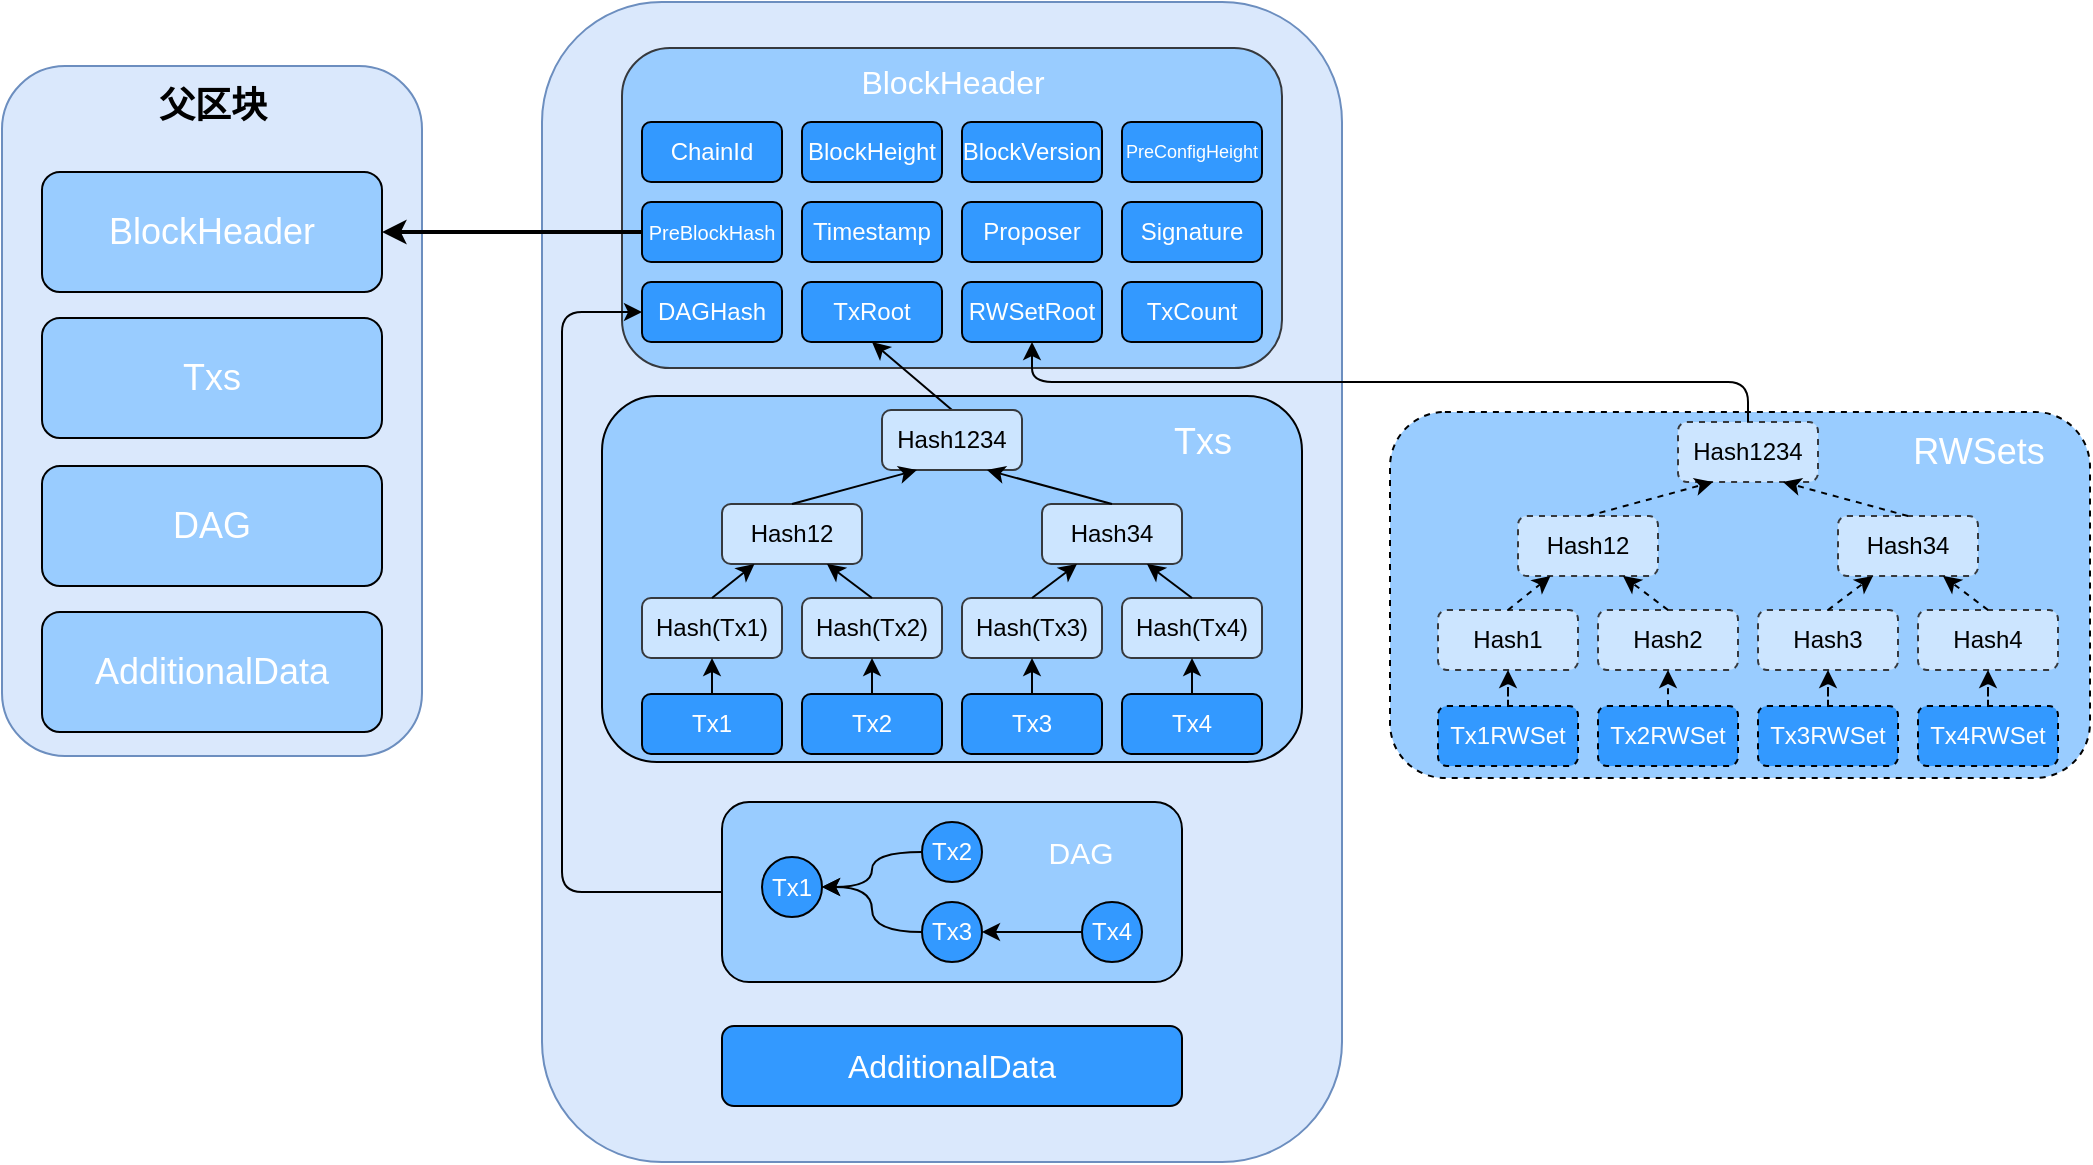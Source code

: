 <mxfile version="14.5.1" type="device" pages="2"><diagram id="TFOFahppT2U9z4d-NkBx" name="BlockHeader"><mxGraphModel dx="1773" dy="606" grid="1" gridSize="10" guides="1" tooltips="1" connect="1" arrows="1" fold="1" page="1" pageScale="1" pageWidth="827" pageHeight="1169" math="0" shadow="0"><root><mxCell id="0"/><mxCell id="1" parent="0"/><mxCell id="3caBClSAfF-h6D9d455W-99" value="" style="group" parent="1" vertex="1" connectable="0"><mxGeometry x="-50" y="292" width="210" height="345" as="geometry"/></mxCell><mxCell id="3caBClSAfF-h6D9d455W-58" value="" style="rounded=1;whiteSpace=wrap;html=1;fillColor=#dae8fc;strokeColor=#6c8ebf;" parent="3caBClSAfF-h6D9d455W-99" vertex="1"><mxGeometry width="210" height="345" as="geometry"/></mxCell><mxCell id="3caBClSAfF-h6D9d455W-59" value="BlockHeader" style="rounded=1;whiteSpace=wrap;html=1;fillColor=#99CCFF;fontSize=18;fontColor=#FFFFFF;" parent="3caBClSAfF-h6D9d455W-99" vertex="1"><mxGeometry x="20" y="53" width="170" height="60" as="geometry"/></mxCell><mxCell id="3caBClSAfF-h6D9d455W-60" value="Txs" style="rounded=1;whiteSpace=wrap;html=1;fillColor=#99CCFF;fontSize=18;fontColor=#FFFFFF;" parent="3caBClSAfF-h6D9d455W-99" vertex="1"><mxGeometry x="20" y="126" width="170" height="60" as="geometry"/></mxCell><mxCell id="3caBClSAfF-h6D9d455W-61" value="DAG" style="rounded=1;whiteSpace=wrap;html=1;fillColor=#99CCFF;fontSize=18;fontColor=#FFFFFF;" parent="3caBClSAfF-h6D9d455W-99" vertex="1"><mxGeometry x="20" y="200" width="170" height="60" as="geometry"/></mxCell><mxCell id="3caBClSAfF-h6D9d455W-62" value="AdditionalData" style="rounded=1;whiteSpace=wrap;html=1;fillColor=#99CCFF;fontSize=18;fontColor=#FFFFFF;" parent="3caBClSAfF-h6D9d455W-99" vertex="1"><mxGeometry x="20" y="273" width="170" height="60" as="geometry"/></mxCell><mxCell id="3caBClSAfF-h6D9d455W-98" value="父区块" style="text;html=1;resizable=0;autosize=1;align=center;verticalAlign=middle;points=[];fillColor=none;strokeColor=none;rounded=0;dashed=1;fontSize=18;fontStyle=1" parent="3caBClSAfF-h6D9d455W-99" vertex="1"><mxGeometry x="70" y="5" width="70" height="30" as="geometry"/></mxCell><mxCell id="3caBClSAfF-h6D9d455W-96" value="" style="group" parent="1" vertex="1" connectable="0"><mxGeometry x="644" y="465" width="350" height="183" as="geometry"/></mxCell><mxCell id="3caBClSAfF-h6D9d455W-72" value="" style="rounded=1;whiteSpace=wrap;html=1;fontSize=16;fontColor=#FFFFFF;fillColor=#99CCFF;dashed=1;" parent="3caBClSAfF-h6D9d455W-96" vertex="1"><mxGeometry width="350" height="183" as="geometry"/></mxCell><mxCell id="3caBClSAfF-h6D9d455W-74" value="Hash1" style="rounded=1;whiteSpace=wrap;html=1;fillColor=#cce5ff;strokeColor=#36393d;dashed=1;" parent="3caBClSAfF-h6D9d455W-96" vertex="1"><mxGeometry x="24" y="99" width="70" height="30" as="geometry"/></mxCell><mxCell id="3caBClSAfF-h6D9d455W-75" value="Hash2" style="rounded=1;whiteSpace=wrap;html=1;fillColor=#cce5ff;strokeColor=#36393d;dashed=1;" parent="3caBClSAfF-h6D9d455W-96" vertex="1"><mxGeometry x="104" y="99" width="70" height="30" as="geometry"/></mxCell><mxCell id="3caBClSAfF-h6D9d455W-76" value="Hash3" style="rounded=1;whiteSpace=wrap;html=1;fillColor=#cce5ff;strokeColor=#36393d;dashed=1;" parent="3caBClSAfF-h6D9d455W-96" vertex="1"><mxGeometry x="184" y="99" width="70" height="30" as="geometry"/></mxCell><mxCell id="3caBClSAfF-h6D9d455W-77" value="Hash4" style="rounded=1;whiteSpace=wrap;html=1;fillColor=#cce5ff;strokeColor=#36393d;dashed=1;" parent="3caBClSAfF-h6D9d455W-96" vertex="1"><mxGeometry x="264" y="99" width="70" height="30" as="geometry"/></mxCell><mxCell id="3caBClSAfF-h6D9d455W-78" value="Hash12" style="rounded=1;whiteSpace=wrap;html=1;fillColor=#cce5ff;strokeColor=#36393d;dashed=1;" parent="3caBClSAfF-h6D9d455W-96" vertex="1"><mxGeometry x="64" y="52" width="70" height="30" as="geometry"/></mxCell><mxCell id="3caBClSAfF-h6D9d455W-79" style="orthogonalLoop=1;jettySize=auto;html=1;exitX=0.5;exitY=0;exitDx=0;exitDy=0;fontSize=15;fontColor=#FFFFFF;rounded=1;dashed=1;" parent="3caBClSAfF-h6D9d455W-96" source="3caBClSAfF-h6D9d455W-74" target="3caBClSAfF-h6D9d455W-78" edge="1"><mxGeometry x="24" y="5" as="geometry"/></mxCell><mxCell id="3caBClSAfF-h6D9d455W-80" style="edgeStyle=none;rounded=1;orthogonalLoop=1;jettySize=auto;html=1;exitX=0.5;exitY=0;exitDx=0;exitDy=0;entryX=0.75;entryY=1;entryDx=0;entryDy=0;fontSize=15;fontColor=#FFFFFF;dashed=1;" parent="3caBClSAfF-h6D9d455W-96" source="3caBClSAfF-h6D9d455W-75" target="3caBClSAfF-h6D9d455W-78" edge="1"><mxGeometry x="24" y="5" as="geometry"/></mxCell><mxCell id="3caBClSAfF-h6D9d455W-81" value="Hash34" style="rounded=1;whiteSpace=wrap;html=1;fillColor=#cce5ff;strokeColor=#36393d;dashed=1;" parent="3caBClSAfF-h6D9d455W-96" vertex="1"><mxGeometry x="224" y="52" width="70" height="30" as="geometry"/></mxCell><mxCell id="3caBClSAfF-h6D9d455W-82" style="edgeStyle=none;rounded=1;orthogonalLoop=1;jettySize=auto;html=1;exitX=0.5;exitY=0;exitDx=0;exitDy=0;entryX=0.25;entryY=1;entryDx=0;entryDy=0;fontSize=15;fontColor=#FFFFFF;dashed=1;" parent="3caBClSAfF-h6D9d455W-96" source="3caBClSAfF-h6D9d455W-76" target="3caBClSAfF-h6D9d455W-81" edge="1"><mxGeometry x="24" y="5" as="geometry"/></mxCell><mxCell id="3caBClSAfF-h6D9d455W-83" style="edgeStyle=none;rounded=1;orthogonalLoop=1;jettySize=auto;html=1;exitX=0.5;exitY=0;exitDx=0;exitDy=0;entryX=0.75;entryY=1;entryDx=0;entryDy=0;fontSize=15;fontColor=#FFFFFF;dashed=1;" parent="3caBClSAfF-h6D9d455W-96" source="3caBClSAfF-h6D9d455W-77" target="3caBClSAfF-h6D9d455W-81" edge="1"><mxGeometry x="24" y="5" as="geometry"/></mxCell><mxCell id="3caBClSAfF-h6D9d455W-84" value="Hash1234" style="rounded=1;whiteSpace=wrap;html=1;fillColor=#cce5ff;strokeColor=#36393d;dashed=1;" parent="3caBClSAfF-h6D9d455W-96" vertex="1"><mxGeometry x="144" y="5" width="70" height="30" as="geometry"/></mxCell><mxCell id="3caBClSAfF-h6D9d455W-85" style="edgeStyle=none;rounded=1;orthogonalLoop=1;jettySize=auto;html=1;exitX=0.5;exitY=0;exitDx=0;exitDy=0;entryX=0.25;entryY=1;entryDx=0;entryDy=0;fontSize=15;fontColor=#FFFFFF;dashed=1;" parent="3caBClSAfF-h6D9d455W-96" source="3caBClSAfF-h6D9d455W-78" target="3caBClSAfF-h6D9d455W-84" edge="1"><mxGeometry x="24" y="5" as="geometry"/></mxCell><mxCell id="3caBClSAfF-h6D9d455W-86" style="edgeStyle=none;rounded=1;orthogonalLoop=1;jettySize=auto;html=1;exitX=0.5;exitY=0;exitDx=0;exitDy=0;entryX=0.75;entryY=1;entryDx=0;entryDy=0;fontSize=15;fontColor=#FFFFFF;dashed=1;" parent="3caBClSAfF-h6D9d455W-96" source="3caBClSAfF-h6D9d455W-81" target="3caBClSAfF-h6D9d455W-84" edge="1"><mxGeometry x="24" y="5" as="geometry"/></mxCell><mxCell id="3caBClSAfF-h6D9d455W-87" style="edgeStyle=orthogonalEdgeStyle;curved=1;orthogonalLoop=1;jettySize=auto;html=1;exitX=0.5;exitY=0;exitDx=0;exitDy=0;fontSize=15;fontColor=#FFFFFF;dashed=1;" parent="3caBClSAfF-h6D9d455W-96" source="3caBClSAfF-h6D9d455W-88" target="3caBClSAfF-h6D9d455W-74" edge="1"><mxGeometry x="24" y="5" as="geometry"/></mxCell><mxCell id="3caBClSAfF-h6D9d455W-88" value="Tx1RWSet" style="rounded=1;whiteSpace=wrap;html=1;fillColor=#3399FF;fontColor=#FFFFFF;dashed=1;" parent="3caBClSAfF-h6D9d455W-96" vertex="1"><mxGeometry x="24" y="147" width="70" height="30" as="geometry"/></mxCell><mxCell id="3caBClSAfF-h6D9d455W-89" style="edgeStyle=orthogonalEdgeStyle;curved=1;orthogonalLoop=1;jettySize=auto;html=1;exitX=0.5;exitY=0;exitDx=0;exitDy=0;entryX=0.5;entryY=1;entryDx=0;entryDy=0;fontSize=15;fontColor=#FFFFFF;dashed=1;" parent="3caBClSAfF-h6D9d455W-96" source="3caBClSAfF-h6D9d455W-90" target="3caBClSAfF-h6D9d455W-75" edge="1"><mxGeometry x="24" y="5" as="geometry"/></mxCell><mxCell id="3caBClSAfF-h6D9d455W-90" value="Tx2RWSet" style="rounded=1;whiteSpace=wrap;html=1;fillColor=#3399FF;fontColor=#FFFFFF;dashed=1;" parent="3caBClSAfF-h6D9d455W-96" vertex="1"><mxGeometry x="104" y="147" width="70" height="30" as="geometry"/></mxCell><mxCell id="3caBClSAfF-h6D9d455W-91" style="edgeStyle=orthogonalEdgeStyle;curved=1;orthogonalLoop=1;jettySize=auto;html=1;exitX=0.5;exitY=0;exitDx=0;exitDy=0;fontSize=15;fontColor=#FFFFFF;dashed=1;" parent="3caBClSAfF-h6D9d455W-96" source="3caBClSAfF-h6D9d455W-92" target="3caBClSAfF-h6D9d455W-76" edge="1"><mxGeometry x="24" y="5" as="geometry"/></mxCell><mxCell id="3caBClSAfF-h6D9d455W-92" value="Tx3RWSet" style="rounded=1;whiteSpace=wrap;html=1;fillColor=#3399FF;fontColor=#FFFFFF;dashed=1;" parent="3caBClSAfF-h6D9d455W-96" vertex="1"><mxGeometry x="184" y="147" width="70" height="30" as="geometry"/></mxCell><mxCell id="3caBClSAfF-h6D9d455W-93" style="edgeStyle=orthogonalEdgeStyle;curved=1;orthogonalLoop=1;jettySize=auto;html=1;exitX=0.5;exitY=0;exitDx=0;exitDy=0;fontSize=15;fontColor=#FFFFFF;dashed=1;" parent="3caBClSAfF-h6D9d455W-96" source="3caBClSAfF-h6D9d455W-94" target="3caBClSAfF-h6D9d455W-77" edge="1"><mxGeometry x="24" y="5" as="geometry"/></mxCell><mxCell id="3caBClSAfF-h6D9d455W-94" value="Tx4RWSet" style="rounded=1;whiteSpace=wrap;html=1;fillColor=#3399FF;fontColor=#FFFFFF;dashed=1;" parent="3caBClSAfF-h6D9d455W-96" vertex="1"><mxGeometry x="264" y="147" width="70" height="30" as="geometry"/></mxCell><mxCell id="3caBClSAfF-h6D9d455W-97" value="RWSets" style="text;html=1;resizable=0;autosize=1;align=center;verticalAlign=middle;points=[];fillColor=none;strokeColor=none;rounded=0;fontSize=18;fontColor=#FFFFFF;" parent="3caBClSAfF-h6D9d455W-96" vertex="1"><mxGeometry x="254" y="5" width="80" height="30" as="geometry"/></mxCell><mxCell id="3caBClSAfF-h6D9d455W-2" value="" style="rounded=1;whiteSpace=wrap;html=1;fillColor=#dae8fc;strokeColor=#6c8ebf;" parent="1" vertex="1"><mxGeometry x="220" y="260" width="400" height="580" as="geometry"/></mxCell><mxCell id="3caBClSAfF-h6D9d455W-56" value="" style="rounded=1;whiteSpace=wrap;html=1;fontSize=16;fontColor=#FFFFFF;fillColor=#99CCFF;" parent="1" vertex="1"><mxGeometry x="250" y="457" width="350" height="183" as="geometry"/></mxCell><mxCell id="3caBClSAfF-h6D9d455W-16" value="" style="group" parent="1" vertex="1" connectable="0"><mxGeometry x="260" y="283" width="330" height="160" as="geometry"/></mxCell><mxCell id="3caBClSAfF-h6D9d455W-3" value="" style="rounded=1;whiteSpace=wrap;html=1;fillColor=#99CCFF;strokeColor=#36393d;" parent="3caBClSAfF-h6D9d455W-16" vertex="1"><mxGeometry width="330" height="160" as="geometry"/></mxCell><mxCell id="3caBClSAfF-h6D9d455W-4" value="DAGHash" style="rounded=1;whiteSpace=wrap;html=1;fillColor=#3399FF;fontColor=#FFFFFF;" parent="3caBClSAfF-h6D9d455W-16" vertex="1"><mxGeometry x="10" y="117" width="70" height="30" as="geometry"/></mxCell><mxCell id="3caBClSAfF-h6D9d455W-5" value="BlockVersion" style="rounded=1;whiteSpace=wrap;html=1;fillColor=#3399FF;fontColor=#FFFFFF;" parent="3caBClSAfF-h6D9d455W-16" vertex="1"><mxGeometry x="170" y="37" width="70" height="30" as="geometry"/></mxCell><mxCell id="3caBClSAfF-h6D9d455W-6" value="PreBlockHash" style="rounded=1;whiteSpace=wrap;html=1;fillColor=#3399FF;fontColor=#FFFFFF;fontSize=10;" parent="3caBClSAfF-h6D9d455W-16" vertex="1"><mxGeometry x="10" y="77" width="70" height="30" as="geometry"/></mxCell><mxCell id="3caBClSAfF-h6D9d455W-7" value="BlockHeight" style="rounded=1;whiteSpace=wrap;html=1;fillColor=#3399FF;fontColor=#FFFFFF;" parent="3caBClSAfF-h6D9d455W-16" vertex="1"><mxGeometry x="90" y="37" width="70" height="30" as="geometry"/></mxCell><mxCell id="3caBClSAfF-h6D9d455W-8" value="ChainId" style="rounded=1;whiteSpace=wrap;html=1;fillColor=#3399FF;fontColor=#FFFFFF;" parent="3caBClSAfF-h6D9d455W-16" vertex="1"><mxGeometry x="10" y="37" width="70" height="30" as="geometry"/></mxCell><mxCell id="3caBClSAfF-h6D9d455W-1" value="Timestamp" style="rounded=1;whiteSpace=wrap;html=1;fillColor=#3399FF;fontColor=#FFFFFF;" parent="3caBClSAfF-h6D9d455W-16" vertex="1"><mxGeometry x="90" y="77" width="70" height="30" as="geometry"/></mxCell><mxCell id="3caBClSAfF-h6D9d455W-9" value="TxRoot" style="rounded=1;whiteSpace=wrap;html=1;fillColor=#3399FF;fontColor=#FFFFFF;" parent="3caBClSAfF-h6D9d455W-16" vertex="1"><mxGeometry x="90" y="117" width="70" height="30" as="geometry"/></mxCell><mxCell id="3caBClSAfF-h6D9d455W-10" value="Proposer" style="rounded=1;whiteSpace=wrap;html=1;fillColor=#3399FF;fontColor=#FFFFFF;" parent="3caBClSAfF-h6D9d455W-16" vertex="1"><mxGeometry x="170" y="77" width="70" height="30" as="geometry"/></mxCell><mxCell id="3caBClSAfF-h6D9d455W-11" value="RWSetRoot" style="rounded=1;whiteSpace=wrap;html=1;fillColor=#3399FF;fontColor=#FFFFFF;" parent="3caBClSAfF-h6D9d455W-16" vertex="1"><mxGeometry x="170" y="117" width="70" height="30" as="geometry"/></mxCell><mxCell id="3caBClSAfF-h6D9d455W-12" value="PreConfigHeight" style="rounded=1;whiteSpace=wrap;html=1;fillColor=#3399FF;fontColor=#FFFFFF;fontSize=9;" parent="3caBClSAfF-h6D9d455W-16" vertex="1"><mxGeometry x="250" y="37" width="70" height="30" as="geometry"/></mxCell><mxCell id="3caBClSAfF-h6D9d455W-13" value="Signature" style="rounded=1;whiteSpace=wrap;html=1;fillColor=#3399FF;fontColor=#FFFFFF;" parent="3caBClSAfF-h6D9d455W-16" vertex="1"><mxGeometry x="250" y="77" width="70" height="30" as="geometry"/></mxCell><mxCell id="3caBClSAfF-h6D9d455W-14" value="TxCount" style="rounded=1;whiteSpace=wrap;html=1;fillColor=#3399FF;fontColor=#FFFFFF;" parent="3caBClSAfF-h6D9d455W-16" vertex="1"><mxGeometry x="250" y="117" width="70" height="30" as="geometry"/></mxCell><mxCell id="3caBClSAfF-h6D9d455W-15" value="BlockHeader" style="text;html=1;resizable=0;autosize=1;align=center;verticalAlign=middle;points=[];fillColor=none;strokeColor=none;rounded=0;fontSize=16;fontColor=#FFFFFF;" parent="3caBClSAfF-h6D9d455W-16" vertex="1"><mxGeometry x="110" y="7" width="110" height="20" as="geometry"/></mxCell><mxCell id="3caBClSAfF-h6D9d455W-29" value="" style="group" parent="1" vertex="1" connectable="0"><mxGeometry x="310" y="660" width="230" height="90" as="geometry"/></mxCell><mxCell id="3caBClSAfF-h6D9d455W-21" value="" style="rounded=1;whiteSpace=wrap;html=1;fillColor=#99CCFF;fontSize=16;fontColor=#FFFFFF;" parent="3caBClSAfF-h6D9d455W-29" vertex="1"><mxGeometry width="230" height="90" as="geometry"/></mxCell><mxCell id="3caBClSAfF-h6D9d455W-22" value="Tx1" style="ellipse;whiteSpace=wrap;html=1;aspect=fixed;fontSize=12;fontColor=#FFFFFF;fillColor=#3399FF;" parent="3caBClSAfF-h6D9d455W-29" vertex="1"><mxGeometry x="20" y="27.5" width="30" height="30" as="geometry"/></mxCell><mxCell id="3caBClSAfF-h6D9d455W-26" value="" style="edgeStyle=orthogonalEdgeStyle;orthogonalLoop=1;jettySize=auto;html=1;fontSize=12;fontColor=#FFFFFF;curved=1;" parent="3caBClSAfF-h6D9d455W-29" source="3caBClSAfF-h6D9d455W-23" target="3caBClSAfF-h6D9d455W-22" edge="1"><mxGeometry relative="1" as="geometry"/></mxCell><mxCell id="3caBClSAfF-h6D9d455W-23" value="Tx2" style="ellipse;whiteSpace=wrap;html=1;aspect=fixed;fontSize=12;fontColor=#FFFFFF;fillColor=#3399FF;" parent="3caBClSAfF-h6D9d455W-29" vertex="1"><mxGeometry x="100" y="10" width="30" height="30" as="geometry"/></mxCell><mxCell id="3caBClSAfF-h6D9d455W-27" value="" style="edgeStyle=orthogonalEdgeStyle;orthogonalLoop=1;jettySize=auto;html=1;fontSize=12;fontColor=#FFFFFF;curved=1;" parent="3caBClSAfF-h6D9d455W-29" source="3caBClSAfF-h6D9d455W-24" target="3caBClSAfF-h6D9d455W-22" edge="1"><mxGeometry relative="1" as="geometry"/></mxCell><mxCell id="3caBClSAfF-h6D9d455W-24" value="Tx3" style="ellipse;whiteSpace=wrap;html=1;aspect=fixed;fontSize=12;fontColor=#FFFFFF;fillColor=#3399FF;" parent="3caBClSAfF-h6D9d455W-29" vertex="1"><mxGeometry x="100" y="50" width="30" height="30" as="geometry"/></mxCell><mxCell id="3caBClSAfF-h6D9d455W-28" value="" style="edgeStyle=orthogonalEdgeStyle;rounded=0;orthogonalLoop=1;jettySize=auto;html=1;fontSize=12;fontColor=#FFFFFF;" parent="3caBClSAfF-h6D9d455W-29" source="3caBClSAfF-h6D9d455W-25" target="3caBClSAfF-h6D9d455W-24" edge="1"><mxGeometry relative="1" as="geometry"/></mxCell><mxCell id="3caBClSAfF-h6D9d455W-25" value="Tx4" style="ellipse;whiteSpace=wrap;html=1;aspect=fixed;fontSize=12;fontColor=#FFFFFF;fillColor=#3399FF;" parent="3caBClSAfF-h6D9d455W-29" vertex="1"><mxGeometry x="180" y="50" width="30" height="30" as="geometry"/></mxCell><mxCell id="3caBClSAfF-h6D9d455W-30" value="DAG" style="text;html=1;resizable=0;autosize=1;align=center;verticalAlign=middle;points=[];fillColor=none;strokeColor=none;rounded=0;fontSize=15;fontColor=#FFFFFF;" parent="3caBClSAfF-h6D9d455W-29" vertex="1"><mxGeometry x="154" y="15" width="50" height="20" as="geometry"/></mxCell><mxCell id="3caBClSAfF-h6D9d455W-51" style="edgeStyle=none;rounded=1;orthogonalLoop=1;jettySize=auto;html=1;exitX=0.5;exitY=0;exitDx=0;exitDy=0;entryX=0.5;entryY=1;entryDx=0;entryDy=0;fontSize=15;fontColor=#FFFFFF;" parent="1" source="3caBClSAfF-h6D9d455W-34" target="3caBClSAfF-h6D9d455W-9" edge="1"><mxGeometry relative="1" as="geometry"/></mxCell><mxCell id="3caBClSAfF-h6D9d455W-52" style="edgeStyle=orthogonalEdgeStyle;rounded=1;orthogonalLoop=1;jettySize=auto;html=1;exitX=0;exitY=0.5;exitDx=0;exitDy=0;entryX=0;entryY=0.5;entryDx=0;entryDy=0;fontSize=15;fontColor=#FFFFFF;" parent="1" source="3caBClSAfF-h6D9d455W-21" target="3caBClSAfF-h6D9d455W-4" edge="1"><mxGeometry relative="1" as="geometry"><Array as="points"><mxPoint x="230" y="705"/><mxPoint x="230" y="415"/></Array></mxGeometry></mxCell><mxCell id="3caBClSAfF-h6D9d455W-53" value="AdditionalData" style="rounded=1;whiteSpace=wrap;html=1;fillColor=#3399FF;fontColor=#FFFFFF;fontSize=16;" parent="1" vertex="1"><mxGeometry x="310" y="772" width="230" height="40" as="geometry"/></mxCell><mxCell id="3caBClSAfF-h6D9d455W-54" value="" style="group" parent="1" vertex="1" connectable="0"><mxGeometry x="270" y="464" width="310" height="172" as="geometry"/></mxCell><mxCell id="3caBClSAfF-h6D9d455W-17" value="Hash(Tx1)" style="rounded=1;whiteSpace=wrap;html=1;fillColor=#cce5ff;strokeColor=#36393d;" parent="3caBClSAfF-h6D9d455W-54" vertex="1"><mxGeometry y="94" width="70" height="30" as="geometry"/></mxCell><mxCell id="3caBClSAfF-h6D9d455W-18" value="Hash(Tx2)" style="rounded=1;whiteSpace=wrap;html=1;fillColor=#cce5ff;strokeColor=#36393d;" parent="3caBClSAfF-h6D9d455W-54" vertex="1"><mxGeometry x="80" y="94" width="70" height="30" as="geometry"/></mxCell><mxCell id="3caBClSAfF-h6D9d455W-19" value="Hash(Tx3)" style="rounded=1;whiteSpace=wrap;html=1;fillColor=#cce5ff;strokeColor=#36393d;" parent="3caBClSAfF-h6D9d455W-54" vertex="1"><mxGeometry x="160" y="94" width="70" height="30" as="geometry"/></mxCell><mxCell id="3caBClSAfF-h6D9d455W-20" value="Hash(Tx4)" style="rounded=1;whiteSpace=wrap;html=1;fillColor=#cce5ff;strokeColor=#36393d;" parent="3caBClSAfF-h6D9d455W-54" vertex="1"><mxGeometry x="240" y="94" width="70" height="30" as="geometry"/></mxCell><mxCell id="3caBClSAfF-h6D9d455W-31" value="Hash12" style="rounded=1;whiteSpace=wrap;html=1;fillColor=#cce5ff;strokeColor=#36393d;" parent="3caBClSAfF-h6D9d455W-54" vertex="1"><mxGeometry x="40" y="47" width="70" height="30" as="geometry"/></mxCell><mxCell id="3caBClSAfF-h6D9d455W-45" style="orthogonalLoop=1;jettySize=auto;html=1;exitX=0.5;exitY=0;exitDx=0;exitDy=0;fontSize=15;fontColor=#FFFFFF;rounded=1;" parent="3caBClSAfF-h6D9d455W-54" source="3caBClSAfF-h6D9d455W-17" target="3caBClSAfF-h6D9d455W-31" edge="1"><mxGeometry relative="1" as="geometry"/></mxCell><mxCell id="3caBClSAfF-h6D9d455W-46" style="edgeStyle=none;rounded=1;orthogonalLoop=1;jettySize=auto;html=1;exitX=0.5;exitY=0;exitDx=0;exitDy=0;entryX=0.75;entryY=1;entryDx=0;entryDy=0;fontSize=15;fontColor=#FFFFFF;" parent="3caBClSAfF-h6D9d455W-54" source="3caBClSAfF-h6D9d455W-18" target="3caBClSAfF-h6D9d455W-31" edge="1"><mxGeometry relative="1" as="geometry"/></mxCell><mxCell id="3caBClSAfF-h6D9d455W-33" value="Hash34" style="rounded=1;whiteSpace=wrap;html=1;fillColor=#cce5ff;strokeColor=#36393d;" parent="3caBClSAfF-h6D9d455W-54" vertex="1"><mxGeometry x="200" y="47" width="70" height="30" as="geometry"/></mxCell><mxCell id="3caBClSAfF-h6D9d455W-47" style="edgeStyle=none;rounded=1;orthogonalLoop=1;jettySize=auto;html=1;exitX=0.5;exitY=0;exitDx=0;exitDy=0;entryX=0.25;entryY=1;entryDx=0;entryDy=0;fontSize=15;fontColor=#FFFFFF;" parent="3caBClSAfF-h6D9d455W-54" source="3caBClSAfF-h6D9d455W-19" target="3caBClSAfF-h6D9d455W-33" edge="1"><mxGeometry relative="1" as="geometry"/></mxCell><mxCell id="3caBClSAfF-h6D9d455W-48" style="edgeStyle=none;rounded=1;orthogonalLoop=1;jettySize=auto;html=1;exitX=0.5;exitY=0;exitDx=0;exitDy=0;entryX=0.75;entryY=1;entryDx=0;entryDy=0;fontSize=15;fontColor=#FFFFFF;" parent="3caBClSAfF-h6D9d455W-54" source="3caBClSAfF-h6D9d455W-20" target="3caBClSAfF-h6D9d455W-33" edge="1"><mxGeometry relative="1" as="geometry"/></mxCell><mxCell id="3caBClSAfF-h6D9d455W-34" value="Hash1234" style="rounded=1;whiteSpace=wrap;html=1;fillColor=#cce5ff;strokeColor=#36393d;" parent="3caBClSAfF-h6D9d455W-54" vertex="1"><mxGeometry x="120" width="70" height="30" as="geometry"/></mxCell><mxCell id="3caBClSAfF-h6D9d455W-49" style="edgeStyle=none;rounded=1;orthogonalLoop=1;jettySize=auto;html=1;exitX=0.5;exitY=0;exitDx=0;exitDy=0;entryX=0.25;entryY=1;entryDx=0;entryDy=0;fontSize=15;fontColor=#FFFFFF;" parent="3caBClSAfF-h6D9d455W-54" source="3caBClSAfF-h6D9d455W-31" target="3caBClSAfF-h6D9d455W-34" edge="1"><mxGeometry relative="1" as="geometry"/></mxCell><mxCell id="3caBClSAfF-h6D9d455W-50" style="edgeStyle=none;rounded=1;orthogonalLoop=1;jettySize=auto;html=1;exitX=0.5;exitY=0;exitDx=0;exitDy=0;entryX=0.75;entryY=1;entryDx=0;entryDy=0;fontSize=15;fontColor=#FFFFFF;" parent="3caBClSAfF-h6D9d455W-54" source="3caBClSAfF-h6D9d455W-33" target="3caBClSAfF-h6D9d455W-34" edge="1"><mxGeometry relative="1" as="geometry"/></mxCell><mxCell id="3caBClSAfF-h6D9d455W-44" style="edgeStyle=orthogonalEdgeStyle;curved=1;orthogonalLoop=1;jettySize=auto;html=1;exitX=0.5;exitY=0;exitDx=0;exitDy=0;fontSize=15;fontColor=#FFFFFF;" parent="3caBClSAfF-h6D9d455W-54" source="3caBClSAfF-h6D9d455W-35" target="3caBClSAfF-h6D9d455W-17" edge="1"><mxGeometry relative="1" as="geometry"/></mxCell><mxCell id="3caBClSAfF-h6D9d455W-35" value="Tx1" style="rounded=1;whiteSpace=wrap;html=1;fillColor=#3399FF;fontColor=#FFFFFF;" parent="3caBClSAfF-h6D9d455W-54" vertex="1"><mxGeometry y="142" width="70" height="30" as="geometry"/></mxCell><mxCell id="3caBClSAfF-h6D9d455W-43" style="edgeStyle=orthogonalEdgeStyle;curved=1;orthogonalLoop=1;jettySize=auto;html=1;exitX=0.5;exitY=0;exitDx=0;exitDy=0;entryX=0.5;entryY=1;entryDx=0;entryDy=0;fontSize=15;fontColor=#FFFFFF;" parent="3caBClSAfF-h6D9d455W-54" source="3caBClSAfF-h6D9d455W-36" target="3caBClSAfF-h6D9d455W-18" edge="1"><mxGeometry relative="1" as="geometry"/></mxCell><mxCell id="3caBClSAfF-h6D9d455W-36" value="Tx2" style="rounded=1;whiteSpace=wrap;html=1;fillColor=#3399FF;fontColor=#FFFFFF;" parent="3caBClSAfF-h6D9d455W-54" vertex="1"><mxGeometry x="80" y="142" width="70" height="30" as="geometry"/></mxCell><mxCell id="3caBClSAfF-h6D9d455W-42" style="edgeStyle=orthogonalEdgeStyle;curved=1;orthogonalLoop=1;jettySize=auto;html=1;exitX=0.5;exitY=0;exitDx=0;exitDy=0;fontSize=15;fontColor=#FFFFFF;" parent="3caBClSAfF-h6D9d455W-54" source="3caBClSAfF-h6D9d455W-37" target="3caBClSAfF-h6D9d455W-19" edge="1"><mxGeometry relative="1" as="geometry"/></mxCell><mxCell id="3caBClSAfF-h6D9d455W-37" value="Tx3" style="rounded=1;whiteSpace=wrap;html=1;fillColor=#3399FF;fontColor=#FFFFFF;" parent="3caBClSAfF-h6D9d455W-54" vertex="1"><mxGeometry x="160" y="142" width="70" height="30" as="geometry"/></mxCell><mxCell id="3caBClSAfF-h6D9d455W-41" style="edgeStyle=orthogonalEdgeStyle;curved=1;orthogonalLoop=1;jettySize=auto;html=1;exitX=0.5;exitY=0;exitDx=0;exitDy=0;fontSize=15;fontColor=#FFFFFF;" parent="3caBClSAfF-h6D9d455W-54" source="3caBClSAfF-h6D9d455W-38" target="3caBClSAfF-h6D9d455W-20" edge="1"><mxGeometry relative="1" as="geometry"/></mxCell><mxCell id="3caBClSAfF-h6D9d455W-38" value="Tx4" style="rounded=1;whiteSpace=wrap;html=1;fillColor=#3399FF;fontColor=#FFFFFF;" parent="3caBClSAfF-h6D9d455W-54" vertex="1"><mxGeometry x="240" y="142" width="70" height="30" as="geometry"/></mxCell><mxCell id="3caBClSAfF-h6D9d455W-57" value="Txs" style="text;html=1;resizable=0;autosize=1;align=center;verticalAlign=middle;points=[];fillColor=none;strokeColor=none;rounded=0;fontSize=18;fontColor=#FFFFFF;" parent="1" vertex="1"><mxGeometry x="530" y="465" width="40" height="30" as="geometry"/></mxCell><mxCell id="3caBClSAfF-h6D9d455W-70" style="edgeStyle=orthogonalEdgeStyle;rounded=1;orthogonalLoop=1;jettySize=auto;html=1;entryX=1;entryY=0.5;entryDx=0;entryDy=0;fontSize=18;fontColor=#FFFFFF;strokeWidth=2;" parent="1" source="3caBClSAfF-h6D9d455W-6" target="3caBClSAfF-h6D9d455W-59" edge="1"><mxGeometry relative="1" as="geometry"/></mxCell><mxCell id="3caBClSAfF-h6D9d455W-95" style="edgeStyle=orthogonalEdgeStyle;rounded=1;orthogonalLoop=1;jettySize=auto;html=1;exitX=0.5;exitY=0;exitDx=0;exitDy=0;entryX=0.5;entryY=1;entryDx=0;entryDy=0;strokeWidth=1;fontSize=18;fontColor=#FFFFFF;" parent="1" source="3caBClSAfF-h6D9d455W-84" target="3caBClSAfF-h6D9d455W-11" edge="1"><mxGeometry relative="1" as="geometry"/></mxCell></root></mxGraphModel></diagram><diagram id="ek9iOcIluk4lI5A78u7M" name="Transaction"><mxGraphModel dx="946" dy="606" grid="1" gridSize="10" guides="1" tooltips="1" connect="1" arrows="1" fold="1" page="1" pageScale="1" pageWidth="827" pageHeight="1169" math="0" shadow="0"><root><mxCell id="VuUSl95jEadk-vSwySHf-0"/><mxCell id="VuUSl95jEadk-vSwySHf-1" parent="VuUSl95jEadk-vSwySHf-0"/><mxCell id="D9LEj6t751sGJ_X_RHoj-122" value="" style="rounded=1;whiteSpace=wrap;html=1;fontSize=18;fontColor=#000000;fillColor=#82BCFF;" parent="VuUSl95jEadk-vSwySHf-1" vertex="1"><mxGeometry x="730" y="360" width="219" height="180" as="geometry"/></mxCell><mxCell id="D9LEj6t751sGJ_X_RHoj-124" value="" style="rounded=1;whiteSpace=wrap;html=1;fontSize=18;fontColor=#000000;fillColor=#82BCFF;" parent="VuUSl95jEadk-vSwySHf-1" vertex="1"><mxGeometry x="700" y="400" width="219" height="180" as="geometry"/></mxCell><mxCell id="D9LEj6t751sGJ_X_RHoj-0" value="" style="rounded=1;whiteSpace=wrap;html=1;fillColor=#dae8fc;strokeColor=#6c8ebf;" parent="VuUSl95jEadk-vSwySHf-1" vertex="1"><mxGeometry x="225" y="240" width="400" height="580" as="geometry"/></mxCell><mxCell id="DXnHBar47HdX3M7Wjqgp-1" value="" style="rounded=1;whiteSpace=wrap;html=1;fillColor=#99CCFF;strokeColor=#36393d;" parent="VuUSl95jEadk-vSwySHf-1" vertex="1"><mxGeometry x="260" y="277" width="330" height="313" as="geometry"/></mxCell><mxCell id="D9LEj6t751sGJ_X_RHoj-1" value="" style="rounded=1;whiteSpace=wrap;html=1;fillColor=#99CCFF;strokeColor=#36393d;" parent="VuUSl95jEadk-vSwySHf-1" vertex="1"><mxGeometry x="260" y="608" width="320" height="183" as="geometry"/></mxCell><mxCell id="DXnHBar47HdX3M7Wjqgp-14" value="TxRequest" style="text;html=1;resizable=0;autosize=1;align=center;verticalAlign=middle;points=[];fillColor=none;strokeColor=none;rounded=0;fontSize=16;fontColor=#FFFFFF;" parent="VuUSl95jEadk-vSwySHf-1" vertex="1"><mxGeometry x="385" y="287" width="90" height="20" as="geometry"/></mxCell><mxCell id="D9LEj6t751sGJ_X_RHoj-2" value="TxResponse" style="text;html=1;resizable=0;autosize=1;align=center;verticalAlign=middle;points=[];fillColor=none;strokeColor=none;rounded=0;fontSize=16;fontColor=#FFFFFF;" parent="VuUSl95jEadk-vSwySHf-1" vertex="1"><mxGeometry x="365" y="618" width="110" height="20" as="geometry"/></mxCell><mxCell id="DXnHBar47HdX3M7Wjqgp-6" value="TxStatus" style="rounded=1;whiteSpace=wrap;html=1;fillColor=#3399FF;fontColor=#FFFFFF;" parent="VuUSl95jEadk-vSwySHf-1" vertex="1"><mxGeometry x="280" y="644" width="70" height="30" as="geometry"/></mxCell><mxCell id="DXnHBar47HdX3M7Wjqgp-5" value="Payload" style="rounded=1;whiteSpace=wrap;html=1;fillColor=#3399FF;fontColor=#FFFFFF;" parent="VuUSl95jEadk-vSwySHf-1" vertex="1"><mxGeometry x="337.5" y="515" width="185" height="30" as="geometry"/></mxCell><mxCell id="D9LEj6t751sGJ_X_RHoj-9" value="Signature" style="rounded=1;whiteSpace=wrap;html=1;fillColor=#3399FF;fontColor=#FFFFFF;" parent="VuUSl95jEadk-vSwySHf-1" vertex="1"><mxGeometry x="337.5" y="555" width="185" height="30" as="geometry"/></mxCell><mxCell id="D9LEj6t751sGJ_X_RHoj-26" value="" style="group" parent="VuUSl95jEadk-vSwySHf-1" vertex="1" connectable="0"><mxGeometry x="290" y="307" width="280" height="200" as="geometry"/></mxCell><mxCell id="D9LEj6t751sGJ_X_RHoj-3" value="" style="rounded=1;whiteSpace=wrap;html=1;fontSize=18;fontColor=#000000;fillColor=#82BCFF;" parent="D9LEj6t751sGJ_X_RHoj-26" vertex="1"><mxGeometry width="280" height="200" as="geometry"/></mxCell><mxCell id="D9LEj6t751sGJ_X_RHoj-4" value="TxHeader" style="text;html=1;resizable=0;autosize=1;align=center;verticalAlign=middle;points=[];fillColor=none;strokeColor=none;rounded=0;fontSize=16;fontColor=#FFFFFF;" parent="D9LEj6t751sGJ_X_RHoj-26" vertex="1"><mxGeometry x="100" y="10" width="90" height="20" as="geometry"/></mxCell><mxCell id="DXnHBar47HdX3M7Wjqgp-2" value="TxType" style="rounded=1;whiteSpace=wrap;html=1;fillColor=#3399FF;fontColor=#FFFFFF;" parent="D9LEj6t751sGJ_X_RHoj-26" vertex="1"><mxGeometry x="110" y="37" width="70" height="30" as="geometry"/></mxCell><mxCell id="DXnHBar47HdX3M7Wjqgp-4" value="ChainId" style="rounded=1;whiteSpace=wrap;html=1;fillColor=#3399FF;fontColor=#FFFFFF;fontSize=10;" parent="D9LEj6t751sGJ_X_RHoj-26" vertex="1"><mxGeometry x="20" y="37" width="70" height="30" as="geometry"/></mxCell><mxCell id="D9LEj6t751sGJ_X_RHoj-5" value="TxId" style="rounded=1;whiteSpace=wrap;html=1;fillColor=#3399FF;fontColor=#FFFFFF;" parent="D9LEj6t751sGJ_X_RHoj-26" vertex="1"><mxGeometry x="200" y="37" width="70" height="30" as="geometry"/></mxCell><mxCell id="D9LEj6t751sGJ_X_RHoj-7" value="ExpirationTime" style="rounded=1;whiteSpace=wrap;html=1;fillColor=#3399FF;fontColor=#FFFFFF;fontSize=10;" parent="D9LEj6t751sGJ_X_RHoj-26" vertex="1"><mxGeometry x="110" y="80" width="70" height="30" as="geometry"/></mxCell><mxCell id="D9LEj6t751sGJ_X_RHoj-8" value="Timestamp" style="rounded=1;whiteSpace=wrap;html=1;fillColor=#3399FF;fontColor=#FFFFFF;" parent="D9LEj6t751sGJ_X_RHoj-26" vertex="1"><mxGeometry x="20" y="80" width="70" height="30" as="geometry"/></mxCell><mxCell id="D9LEj6t751sGJ_X_RHoj-25" value="" style="group" parent="D9LEj6t751sGJ_X_RHoj-26" vertex="1" connectable="0"><mxGeometry x="55" y="123.5" width="170" height="60" as="geometry"/></mxCell><mxCell id="D9LEj6t751sGJ_X_RHoj-6" value="" style="rounded=1;whiteSpace=wrap;html=1;fillColor=#3399FF;fontColor=#FFFFFF;" parent="D9LEj6t751sGJ_X_RHoj-25" vertex="1"><mxGeometry width="170" height="60" as="geometry"/></mxCell><mxCell id="D9LEj6t751sGJ_X_RHoj-21" value="OrgId" style="rounded=1;whiteSpace=wrap;html=1;fontSize=10;fillColor=#0561FF;fontColor=#FFFFFF;" parent="D9LEj6t751sGJ_X_RHoj-25" vertex="1"><mxGeometry x="10" y="23" width="70" height="30" as="geometry"/></mxCell><mxCell id="D9LEj6t751sGJ_X_RHoj-22" value="MemberInfo" style="rounded=1;whiteSpace=wrap;html=1;fontSize=10;fillColor=#0561FF;fontColor=#FFFFFF;" parent="D9LEj6t751sGJ_X_RHoj-25" vertex="1"><mxGeometry x="90" y="23" width="70" height="30" as="geometry"/></mxCell><mxCell id="D9LEj6t751sGJ_X_RHoj-23" value="Sender" style="text;html=1;resizable=0;autosize=1;align=center;verticalAlign=middle;points=[];fillColor=none;strokeColor=none;rounded=0;fontSize=10;fontColor=#FFFFFF;" parent="D9LEj6t751sGJ_X_RHoj-25" vertex="1"><mxGeometry x="65" width="50" height="20" as="geometry"/></mxCell><mxCell id="D9LEj6t751sGJ_X_RHoj-27" value="Message" style="rounded=1;whiteSpace=wrap;html=1;fillColor=#3399FF;fontColor=#FFFFFF;" parent="VuUSl95jEadk-vSwySHf-1" vertex="1"><mxGeometry x="379" y="644" width="70" height="30" as="geometry"/></mxCell><mxCell id="D9LEj6t751sGJ_X_RHoj-28" value="Result" style="rounded=1;whiteSpace=wrap;html=1;fillColor=#3399FF;fontColor=#FFFFFF;" parent="VuUSl95jEadk-vSwySHf-1" vertex="1"><mxGeometry x="480" y="644" width="70" height="30" as="geometry"/></mxCell><mxCell id="D9LEj6t751sGJ_X_RHoj-29" value="RWSetHash" style="rounded=1;whiteSpace=wrap;html=1;fillColor=#3399FF;fontColor=#FFFFFF;" parent="VuUSl95jEadk-vSwySHf-1" vertex="1"><mxGeometry x="480" y="734.5" width="70" height="30" as="geometry"/></mxCell><mxCell id="D9LEj6t751sGJ_X_RHoj-72" value="" style="group" parent="VuUSl95jEadk-vSwySHf-1" vertex="1" connectable="0"><mxGeometry x="270" y="684.5" width="190" height="80" as="geometry"/></mxCell><mxCell id="D9LEj6t751sGJ_X_RHoj-71" value="" style="rounded=1;whiteSpace=wrap;html=1;fillColor=#3399FF;fontColor=#FFFFFF;" parent="D9LEj6t751sGJ_X_RHoj-72" vertex="1"><mxGeometry x="20" y="20" width="170" height="60" as="geometry"/></mxCell><mxCell id="D9LEj6t751sGJ_X_RHoj-70" value="" style="rounded=1;whiteSpace=wrap;html=1;fillColor=#3399FF;fontColor=#FFFFFF;" parent="D9LEj6t751sGJ_X_RHoj-72" vertex="1"><mxGeometry x="10" y="10" width="170" height="60" as="geometry"/></mxCell><mxCell id="D9LEj6t751sGJ_X_RHoj-44" value="" style="group" parent="D9LEj6t751sGJ_X_RHoj-72" vertex="1" connectable="0"><mxGeometry width="170" height="60" as="geometry"/></mxCell><mxCell id="D9LEj6t751sGJ_X_RHoj-45" value="" style="rounded=1;whiteSpace=wrap;html=1;fillColor=#3399FF;fontColor=#FFFFFF;" parent="D9LEj6t751sGJ_X_RHoj-44" vertex="1"><mxGeometry width="170" height="60" as="geometry"/></mxCell><mxCell id="D9LEj6t751sGJ_X_RHoj-46" value="Topic" style="rounded=1;whiteSpace=wrap;html=1;fontSize=10;fillColor=#0561FF;fontColor=#FFFFFF;" parent="D9LEj6t751sGJ_X_RHoj-44" vertex="1"><mxGeometry x="10" y="23" width="70" height="30" as="geometry"/></mxCell><mxCell id="D9LEj6t751sGJ_X_RHoj-47" value="Log" style="rounded=1;whiteSpace=wrap;html=1;fontSize=10;fillColor=#0561FF;fontColor=#FFFFFF;" parent="D9LEj6t751sGJ_X_RHoj-44" vertex="1"><mxGeometry x="90" y="23" width="70" height="30" as="geometry"/></mxCell><mxCell id="D9LEj6t751sGJ_X_RHoj-48" value="EventLog" style="text;html=1;resizable=0;autosize=1;align=center;verticalAlign=middle;points=[];fillColor=none;strokeColor=none;rounded=0;fontSize=10;fontColor=#FFFFFF;" parent="D9LEj6t751sGJ_X_RHoj-44" vertex="1"><mxGeometry x="60" width="60" height="20" as="geometry"/></mxCell><mxCell id="D9LEj6t751sGJ_X_RHoj-96" value="" style="group;dashed=1;" parent="VuUSl95jEadk-vSwySHf-1" vertex="1" connectable="0"><mxGeometry x="670" y="650" width="280" height="200" as="geometry"/></mxCell><mxCell id="D9LEj6t751sGJ_X_RHoj-74" value="" style="rounded=1;whiteSpace=wrap;html=1;fontSize=18;fontColor=#000000;fillColor=#82BCFF;dashed=1;" parent="D9LEj6t751sGJ_X_RHoj-96" vertex="1"><mxGeometry width="280" height="200" as="geometry"/></mxCell><mxCell id="D9LEj6t751sGJ_X_RHoj-95" value="" style="rounded=1;whiteSpace=wrap;html=1;fillColor=#3399FF;fontColor=#FFFFFF;dashed=1;" parent="D9LEj6t751sGJ_X_RHoj-96" vertex="1"><mxGeometry x="19" y="128" width="250" height="60" as="geometry"/></mxCell><mxCell id="D9LEj6t751sGJ_X_RHoj-94" value="" style="rounded=1;whiteSpace=wrap;html=1;fillColor=#3399FF;fontColor=#FFFFFF;dashed=1;" parent="D9LEj6t751sGJ_X_RHoj-96" vertex="1"><mxGeometry x="19" y="48" width="250" height="60" as="geometry"/></mxCell><mxCell id="D9LEj6t751sGJ_X_RHoj-75" value="RWSet" style="text;html=1;resizable=0;autosize=1;align=center;verticalAlign=middle;points=[];fillColor=none;strokeColor=none;rounded=0;fontSize=16;fontColor=#FFFFFF;dashed=1;" parent="D9LEj6t751sGJ_X_RHoj-96" vertex="1"><mxGeometry x="105" y="8" width="70" height="20" as="geometry"/></mxCell><mxCell id="D9LEj6t751sGJ_X_RHoj-87" value="" style="group;dashed=1;" parent="D9LEj6t751sGJ_X_RHoj-96" vertex="1" connectable="0"><mxGeometry x="9" y="38" width="250" height="60" as="geometry"/></mxCell><mxCell id="D9LEj6t751sGJ_X_RHoj-82" value="" style="rounded=1;whiteSpace=wrap;html=1;fillColor=#3399FF;fontColor=#FFFFFF;dashed=1;" parent="D9LEj6t751sGJ_X_RHoj-87" vertex="1"><mxGeometry width="250" height="60" as="geometry"/></mxCell><mxCell id="D9LEj6t751sGJ_X_RHoj-83" value="ContractName" style="rounded=1;whiteSpace=wrap;html=1;fontSize=10;fillColor=#0561FF;fontColor=#FFFFFF;dashed=1;" parent="D9LEj6t751sGJ_X_RHoj-87" vertex="1"><mxGeometry x="10" y="23" width="70" height="30" as="geometry"/></mxCell><mxCell id="D9LEj6t751sGJ_X_RHoj-84" value="Key" style="rounded=1;whiteSpace=wrap;html=1;fontSize=10;fillColor=#0561FF;fontColor=#FFFFFF;dashed=1;" parent="D9LEj6t751sGJ_X_RHoj-87" vertex="1"><mxGeometry x="90" y="23" width="70" height="30" as="geometry"/></mxCell><mxCell id="D9LEj6t751sGJ_X_RHoj-85" value="ReadSet" style="text;html=1;resizable=0;autosize=1;align=center;verticalAlign=middle;points=[];fillColor=none;strokeColor=none;rounded=0;fontSize=10;fontColor=#FFFFFF;dashed=1;" parent="D9LEj6t751sGJ_X_RHoj-87" vertex="1"><mxGeometry x="100" width="50" height="20" as="geometry"/></mxCell><mxCell id="D9LEj6t751sGJ_X_RHoj-86" value="Version" style="rounded=1;whiteSpace=wrap;html=1;fontSize=10;fillColor=#0561FF;fontColor=#FFFFFF;dashed=1;" parent="D9LEj6t751sGJ_X_RHoj-87" vertex="1"><mxGeometry x="170" y="23" width="70" height="30" as="geometry"/></mxCell><mxCell id="D9LEj6t751sGJ_X_RHoj-88" value="" style="group;dashed=1;" parent="D9LEj6t751sGJ_X_RHoj-96" vertex="1" connectable="0"><mxGeometry x="9" y="118" width="250" height="60" as="geometry"/></mxCell><mxCell id="D9LEj6t751sGJ_X_RHoj-89" value="" style="rounded=1;whiteSpace=wrap;html=1;fillColor=#3399FF;fontColor=#FFFFFF;dashed=1;" parent="D9LEj6t751sGJ_X_RHoj-88" vertex="1"><mxGeometry width="250" height="60" as="geometry"/></mxCell><mxCell id="D9LEj6t751sGJ_X_RHoj-90" value="ContractName" style="rounded=1;whiteSpace=wrap;html=1;fontSize=10;fillColor=#0561FF;fontColor=#FFFFFF;dashed=1;" parent="D9LEj6t751sGJ_X_RHoj-88" vertex="1"><mxGeometry x="10" y="23" width="70" height="30" as="geometry"/></mxCell><mxCell id="D9LEj6t751sGJ_X_RHoj-91" value="Key" style="rounded=1;whiteSpace=wrap;html=1;fontSize=10;fillColor=#0561FF;fontColor=#FFFFFF;dashed=1;" parent="D9LEj6t751sGJ_X_RHoj-88" vertex="1"><mxGeometry x="90" y="23" width="70" height="30" as="geometry"/></mxCell><mxCell id="D9LEj6t751sGJ_X_RHoj-92" value="WriteSet" style="text;html=1;resizable=0;autosize=1;align=center;verticalAlign=middle;points=[];fillColor=none;strokeColor=none;rounded=0;fontSize=10;fontColor=#FFFFFF;dashed=1;" parent="D9LEj6t751sGJ_X_RHoj-88" vertex="1"><mxGeometry x="100" width="50" height="20" as="geometry"/></mxCell><mxCell id="D9LEj6t751sGJ_X_RHoj-93" value="Value" style="rounded=1;whiteSpace=wrap;html=1;fontSize=10;fillColor=#0561FF;fontColor=#FFFFFF;dashed=1;" parent="D9LEj6t751sGJ_X_RHoj-88" vertex="1"><mxGeometry x="170" y="23" width="70" height="30" as="geometry"/></mxCell><mxCell id="D9LEj6t751sGJ_X_RHoj-97" style="edgeStyle=orthogonalEdgeStyle;rounded=1;orthogonalLoop=1;jettySize=auto;html=1;exitX=0;exitY=0.5;exitDx=0;exitDy=0;entryX=1;entryY=0.5;entryDx=0;entryDy=0;strokeWidth=2;fontSize=10;fontColor=#FFFFFF;" parent="VuUSl95jEadk-vSwySHf-1" source="D9LEj6t751sGJ_X_RHoj-74" target="D9LEj6t751sGJ_X_RHoj-29" edge="1"><mxGeometry relative="1" as="geometry"/></mxCell><mxCell id="OikCz3j81ODTIsSmibil-0" value="Hash" style="edgeLabel;html=1;align=left;verticalAlign=bottom;resizable=0;points=[];fontSize=16;fontColor=#000000;labelBackgroundColor=none;labelPosition=right;verticalLabelPosition=top;horizontal=1;" parent="D9LEj6t751sGJ_X_RHoj-97" vertex="1" connectable="0"><mxGeometry x="0.153" y="-3" relative="1" as="geometry"><mxPoint as="offset"/></mxGeometry></mxCell><mxCell id="D9LEj6t751sGJ_X_RHoj-119" style="edgeStyle=orthogonalEdgeStyle;rounded=1;orthogonalLoop=1;jettySize=auto;html=1;entryX=1;entryY=0.5;entryDx=0;entryDy=0;strokeWidth=2;fontSize=10;fontColor=#FFFFFF;" parent="VuUSl95jEadk-vSwySHf-1" source="D9LEj6t751sGJ_X_RHoj-32" target="DXnHBar47HdX3M7Wjqgp-5" edge="1"><mxGeometry relative="1" as="geometry"/></mxCell><mxCell id="D9LEj6t751sGJ_X_RHoj-126" value="序列化" style="edgeLabel;html=1;align=center;verticalAlign=bottom;resizable=0;points=[];fontSize=16;labelBackgroundColor=none;labelPosition=center;verticalLabelPosition=top;" parent="D9LEj6t751sGJ_X_RHoj-119" vertex="1" connectable="0"><mxGeometry x="-0.146" y="1" relative="1" as="geometry"><mxPoint as="offset"/></mxGeometry></mxCell><mxCell id="D9LEj6t751sGJ_X_RHoj-120" value="Transaction&lt;br style=&quot;font-size: 16px;&quot;&gt;" style="text;html=1;resizable=0;autosize=1;align=center;verticalAlign=middle;points=[];fillColor=none;strokeColor=none;rounded=0;fontSize=16;" parent="VuUSl95jEadk-vSwySHf-1" vertex="1"><mxGeometry x="380" y="250" width="100" height="20" as="geometry"/></mxCell><mxCell id="D9LEj6t751sGJ_X_RHoj-32" value="" style="rounded=1;whiteSpace=wrap;html=1;fontSize=18;fontColor=#000000;fillColor=#82BCFF;" parent="VuUSl95jEadk-vSwySHf-1" vertex="1"><mxGeometry x="670" y="440" width="219" height="180" as="geometry"/></mxCell><mxCell id="D9LEj6t751sGJ_X_RHoj-33" value="TransactPayload" style="text;html=1;resizable=0;autosize=1;align=center;verticalAlign=middle;points=[];fillColor=none;strokeColor=none;rounded=0;fontSize=16;fontColor=#FFFFFF;" parent="VuUSl95jEadk-vSwySHf-1" vertex="1"><mxGeometry x="714.5" y="450" width="130" height="20" as="geometry"/></mxCell><mxCell id="D9LEj6t751sGJ_X_RHoj-34" value="Method" style="rounded=1;whiteSpace=wrap;html=1;fillColor=#3399FF;fontColor=#FFFFFF;" parent="VuUSl95jEadk-vSwySHf-1" vertex="1"><mxGeometry x="799" y="477" width="70" height="30" as="geometry"/></mxCell><mxCell id="D9LEj6t751sGJ_X_RHoj-35" value="ContractName" style="rounded=1;whiteSpace=wrap;html=1;fillColor=#3399FF;fontColor=#FFFFFF;fontSize=10;" parent="VuUSl95jEadk-vSwySHf-1" vertex="1"><mxGeometry x="689" y="477" width="70" height="30" as="geometry"/></mxCell><mxCell id="D9LEj6t751sGJ_X_RHoj-100" value="" style="group" parent="VuUSl95jEadk-vSwySHf-1" vertex="1" connectable="0"><mxGeometry x="679" y="520" width="190" height="80" as="geometry"/></mxCell><mxCell id="D9LEj6t751sGJ_X_RHoj-99" value="" style="rounded=1;whiteSpace=wrap;html=1;fillColor=#3399FF;fontColor=#FFFFFF;" parent="D9LEj6t751sGJ_X_RHoj-100" vertex="1"><mxGeometry x="20" y="20" width="170" height="60" as="geometry"/></mxCell><mxCell id="D9LEj6t751sGJ_X_RHoj-98" value="" style="rounded=1;whiteSpace=wrap;html=1;fillColor=#3399FF;fontColor=#FFFFFF;" parent="D9LEj6t751sGJ_X_RHoj-100" vertex="1"><mxGeometry x="10" y="10" width="170" height="60" as="geometry"/></mxCell><mxCell id="D9LEj6t751sGJ_X_RHoj-39" value="" style="group" parent="D9LEj6t751sGJ_X_RHoj-100" vertex="1" connectable="0"><mxGeometry width="170" height="60" as="geometry"/></mxCell><mxCell id="D9LEj6t751sGJ_X_RHoj-40" value="" style="rounded=1;whiteSpace=wrap;html=1;fillColor=#3399FF;fontColor=#FFFFFF;" parent="D9LEj6t751sGJ_X_RHoj-39" vertex="1"><mxGeometry width="170" height="60" as="geometry"/></mxCell><mxCell id="D9LEj6t751sGJ_X_RHoj-41" value="Key" style="rounded=1;whiteSpace=wrap;html=1;fontSize=10;fillColor=#0561FF;fontColor=#FFFFFF;" parent="D9LEj6t751sGJ_X_RHoj-39" vertex="1"><mxGeometry x="10" y="23" width="70" height="30" as="geometry"/></mxCell><mxCell id="D9LEj6t751sGJ_X_RHoj-42" value="Value" style="rounded=1;whiteSpace=wrap;html=1;fontSize=10;fillColor=#0561FF;fontColor=#FFFFFF;" parent="D9LEj6t751sGJ_X_RHoj-39" vertex="1"><mxGeometry x="90" y="23" width="70" height="30" as="geometry"/></mxCell><mxCell id="D9LEj6t751sGJ_X_RHoj-43" value="KeyValuePair" style="text;html=1;resizable=0;autosize=1;align=center;verticalAlign=middle;points=[];fillColor=none;strokeColor=none;rounded=0;fontSize=10;fontColor=#FFFFFF;" parent="D9LEj6t751sGJ_X_RHoj-39" vertex="1"><mxGeometry x="50" width="80" height="20" as="geometry"/></mxCell><mxCell id="D9LEj6t751sGJ_X_RHoj-123" value="…………" style="text;html=1;resizable=0;autosize=1;align=center;verticalAlign=middle;points=[];fillColor=none;strokeColor=none;rounded=0;fontSize=16;fontColor=#FFFFFF;" parent="VuUSl95jEadk-vSwySHf-1" vertex="1"><mxGeometry x="799.5" y="370" width="80" height="20" as="geometry"/></mxCell><mxCell id="D9LEj6t751sGJ_X_RHoj-125" value="ContractMgmtPayload" style="text;html=1;resizable=0;autosize=1;align=center;verticalAlign=middle;points=[];fillColor=none;strokeColor=none;rounded=0;fontSize=16;fontColor=#FFFFFF;" parent="VuUSl95jEadk-vSwySHf-1" vertex="1"><mxGeometry x="724.5" y="410" width="170" height="20" as="geometry"/></mxCell><mxCell id="OikCz3j81ODTIsSmibil-1" value="GasUsed" style="rounded=1;whiteSpace=wrap;html=1;fillColor=#3399FF;fontColor=#FFFFFF;" parent="VuUSl95jEadk-vSwySHf-1" vertex="1"><mxGeometry x="480" y="690" width="70" height="30" as="geometry"/></mxCell></root></mxGraphModel></diagram></mxfile>